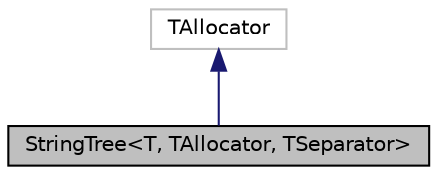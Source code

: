 digraph "StringTree&lt;T, TAllocator, TSeparator&gt;"
{
  edge [fontname="Helvetica",fontsize="10",labelfontname="Helvetica",labelfontsize="10"];
  node [fontname="Helvetica",fontsize="10",shape=record];
  Node0 [label="StringTree\<T, TAllocator, TSeparator\>",height=0.2,width=0.4,color="black", fillcolor="grey75", style="filled", fontcolor="black"];
  Node1 -> Node0 [dir="back",color="midnightblue",fontsize="10",style="solid",fontname="Helvetica"];
  Node1 [label="TAllocator",height=0.2,width=0.4,color="grey75", fillcolor="white", style="filled"];
}

